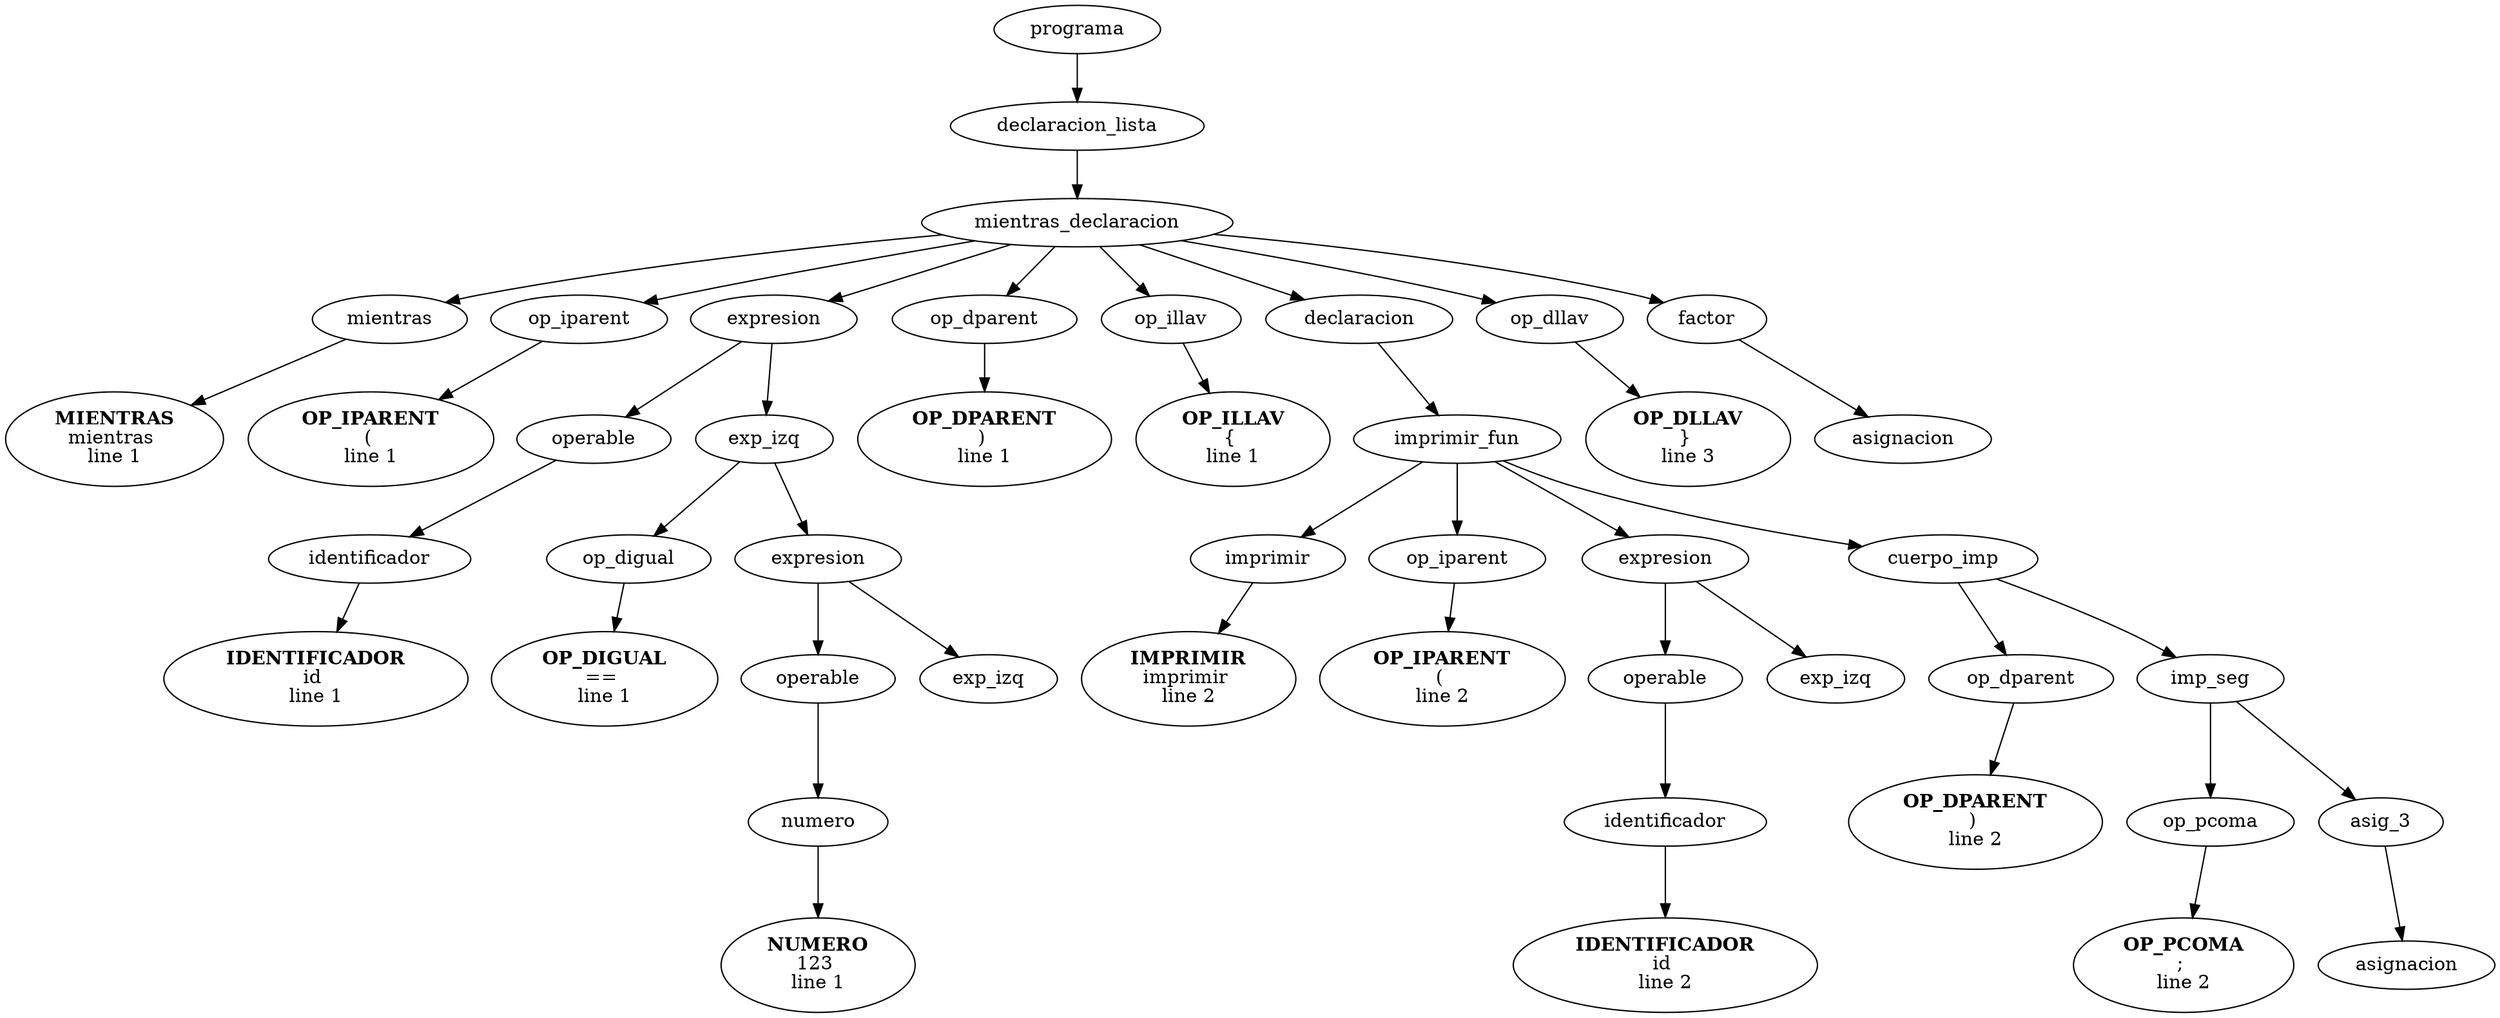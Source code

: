digraph G { 
1 [ label=" programa " ]; 
3 [ label=" declaracion_lista " ]; 
4 [ label=" mientras_declaracion " ]; 
5 [ label=" factor " ]; 
6 [ label=" op_dllav " ]; 
7 [ label=" declaracion " ]; 
8 [ label=" op_illav " ]; 
9 [ label=" op_dparent " ]; 
10 [ label=" expresion " ]; 
11 [ label=" op_iparent " ]; 
12 [ label=" mientras " ]; 
13 [ label=< <b>MIENTRAS</b> <br/>mientras <br/> line 1 > ]; 
14 [ label=< <b>OP_IPARENT</b> <br/>( <br/> line 1 > ]; 
15 [ label=" exp_izq " ]; 
16 [ label=" operable " ]; 
17 [ label=" identificador " ]; 
18 [ label=< <b>IDENTIFICADOR</b> <br/>id <br/> line 1 > ]; 
19 [ label=" expresion " ]; 
20 [ label=" op_digual " ]; 
21 [ label=< <b>OP_DIGUAL</b> <br/>== <br/> line 1 > ]; 
22 [ label=" exp_izq " ]; 
23 [ label=" operable " ]; 
24 [ label=" numero " ]; 
25 [ label=< <b>NUMERO</b> <br/>123 <br/> line 1 > ]; 
26 [ label=< <b>OP_DPARENT</b> <br/>) <br/> line 1 > ]; 
27 [ label=< <b>OP_ILLAV</b> <br/>{ <br/> line 1 > ]; 
28 [ label=" imprimir_fun " ]; 
29 [ label=" cuerpo_imp " ]; 
30 [ label=" expresion " ]; 
31 [ label=" op_iparent " ]; 
32 [ label=" imprimir " ]; 
33 [ label=< <b>IMPRIMIR</b> <br/>imprimir <br/> line 2 > ]; 
34 [ label=< <b>OP_IPARENT</b> <br/>( <br/> line 2 > ]; 
35 [ label=" exp_izq " ]; 
36 [ label=" operable " ]; 
37 [ label=" identificador " ]; 
38 [ label=< <b>IDENTIFICADOR</b> <br/>id <br/> line 2 > ]; 
39 [ label=" imp_seg " ]; 
40 [ label=" op_dparent " ]; 
41 [ label=< <b>OP_DPARENT</b> <br/>) <br/> line 2 > ]; 
42 [ label=" asig_3 " ]; 
43 [ label=" op_pcoma " ]; 
44 [ label=< <b>OP_PCOMA</b> <br/>; <br/> line 2 > ]; 
45 [ label=" asignacion " ]; 
46 [ label=< <b>OP_DLLAV</b> <br/>} <br/> line 3 > ]; 
47 [ label=" asignacion " ]; 
1 -> 3; 
3 -> 4; 
4 -> 12; 
12 -> 13; 
{ 
    rank = same; 
    edge[ style=invis]; 
13; 
    rankdir = LR; 
} 
4 -> 11; 
11 -> 14; 
{ 
    rank = same; 
    edge[ style=invis]; 
14; 
    rankdir = LR; 
} 
4 -> 10; 
10 -> 16; 
16 -> 17; 
17 -> 18; 
{ 
    rank = same; 
    edge[ style=invis]; 
18; 
    rankdir = LR; 
} 
{ 
    rank = same; 
    edge[ style=invis]; 
17; 
    rankdir = LR; 
} 
10 -> 15; 
15 -> 20; 
20 -> 21; 
{ 
    rank = same; 
    edge[ style=invis]; 
21; 
    rankdir = LR; 
} 
15 -> 19; 
19 -> 23; 
23 -> 24; 
24 -> 25; 
{ 
    rank = same; 
    edge[ style=invis]; 
25; 
    rankdir = LR; 
} 
{ 
    rank = same; 
    edge[ style=invis]; 
24; 
    rankdir = LR; 
} 
19 -> 22; 
{ 
    rank = same; 
    edge[ style=invis]; 
23 -> 22; 
    rankdir = LR; 
} 
{ 
    rank = same; 
    edge[ style=invis]; 
20 -> 19; 
    rankdir = LR; 
} 
{ 
    rank = same; 
    edge[ style=invis]; 
16 -> 15; 
    rankdir = LR; 
} 
4 -> 9; 
9 -> 26; 
{ 
    rank = same; 
    edge[ style=invis]; 
26; 
    rankdir = LR; 
} 
4 -> 8; 
8 -> 27; 
{ 
    rank = same; 
    edge[ style=invis]; 
27; 
    rankdir = LR; 
} 
4 -> 7; 
7 -> 28; 
28 -> 32; 
32 -> 33; 
{ 
    rank = same; 
    edge[ style=invis]; 
33; 
    rankdir = LR; 
} 
28 -> 31; 
31 -> 34; 
{ 
    rank = same; 
    edge[ style=invis]; 
34; 
    rankdir = LR; 
} 
28 -> 30; 
30 -> 36; 
36 -> 37; 
37 -> 38; 
{ 
    rank = same; 
    edge[ style=invis]; 
38; 
    rankdir = LR; 
} 
{ 
    rank = same; 
    edge[ style=invis]; 
37; 
    rankdir = LR; 
} 
30 -> 35; 
{ 
    rank = same; 
    edge[ style=invis]; 
36 -> 35; 
    rankdir = LR; 
} 
28 -> 29; 
29 -> 40; 
40 -> 41; 
{ 
    rank = same; 
    edge[ style=invis]; 
41; 
    rankdir = LR; 
} 
29 -> 39; 
39 -> 43; 
43 -> 44; 
{ 
    rank = same; 
    edge[ style=invis]; 
44; 
    rankdir = LR; 
} 
39 -> 42; 
42 -> 45; 
{ 
    rank = same; 
    edge[ style=invis]; 
45; 
    rankdir = LR; 
} 
{ 
    rank = same; 
    edge[ style=invis]; 
43 -> 42; 
    rankdir = LR; 
} 
{ 
    rank = same; 
    edge[ style=invis]; 
40 -> 39; 
    rankdir = LR; 
} 
{ 
    rank = same; 
    edge[ style=invis]; 
32 -> 31 -> 30 -> 29; 
    rankdir = LR; 
} 
{ 
    rank = same; 
    edge[ style=invis]; 
28; 
    rankdir = LR; 
} 
4 -> 6; 
6 -> 46; 
{ 
    rank = same; 
    edge[ style=invis]; 
46; 
    rankdir = LR; 
} 
4 -> 5; 
5 -> 47; 
{ 
    rank = same; 
    edge[ style=invis]; 
47; 
    rankdir = LR; 
} 
{ 
    rank = same; 
    edge[ style=invis]; 
12 -> 11 -> 10 -> 9 -> 8 -> 7 -> 6 -> 5; 
    rankdir = LR; 
} 
{ 
    rank = same; 
    edge[ style=invis]; 
4; 
    rankdir = LR; 
} 
{ 
    rank = same; 
    edge[ style=invis]; 
3; 
    rankdir = LR; 
} 
}
